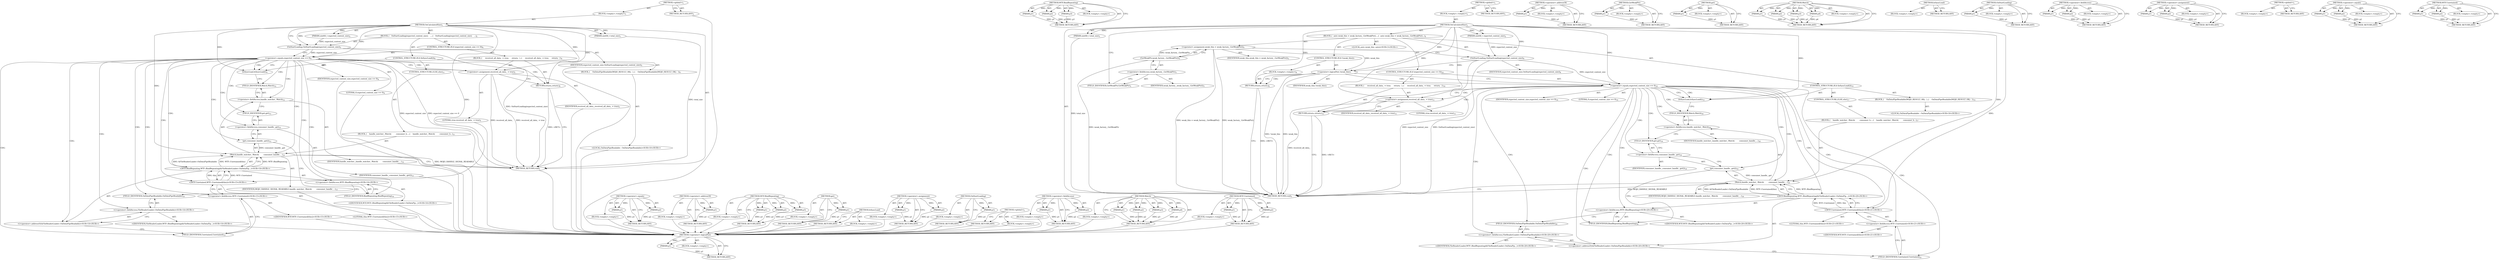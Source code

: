digraph "WTF.Unretained" {
vulnerable_93 [label=<(METHOD,Watch)>];
vulnerable_94 [label=<(PARAM,p1)>];
vulnerable_95 [label=<(PARAM,p2)>];
vulnerable_96 [label=<(PARAM,p3)>];
vulnerable_97 [label=<(PARAM,p4)>];
vulnerable_98 [label=<(BLOCK,&lt;empty&gt;,&lt;empty&gt;)>];
vulnerable_99 [label=<(METHOD_RETURN,ANY)>];
vulnerable_119 [label=<(METHOD,WTF.Unretained)>];
vulnerable_120 [label=<(PARAM,p1)>];
vulnerable_121 [label=<(PARAM,p2)>];
vulnerable_122 [label=<(BLOCK,&lt;empty&gt;,&lt;empty&gt;)>];
vulnerable_123 [label=<(METHOD_RETURN,ANY)>];
vulnerable_6 [label=<(METHOD,&lt;global&gt;)<SUB>1</SUB>>];
vulnerable_7 [label=<(BLOCK,&lt;empty&gt;,&lt;empty&gt;)<SUB>1</SUB>>];
vulnerable_8 [label=<(METHOD,OnCalculatedSize)<SUB>1</SUB>>];
vulnerable_9 [label=<(PARAM,uint64_t total_size)<SUB>1</SUB>>];
vulnerable_10 [label=<(PARAM,uint64_t expected_content_size)<SUB>2</SUB>>];
vulnerable_11 [label=<(BLOCK,{
   OnStartLoading(expected_content_size);
   ...,{
   OnStartLoading(expected_content_size);
   ...)<SUB>2</SUB>>];
vulnerable_12 [label=<(OnStartLoading,OnStartLoading(expected_content_size))<SUB>3</SUB>>];
vulnerable_13 [label=<(IDENTIFIER,expected_content_size,OnStartLoading(expected_content_size))<SUB>3</SUB>>];
vulnerable_14 [label=<(CONTROL_STRUCTURE,IF,if (expected_content_size == 0))<SUB>4</SUB>>];
vulnerable_15 [label=<(&lt;operator&gt;.equals,expected_content_size == 0)<SUB>4</SUB>>];
vulnerable_16 [label=<(IDENTIFIER,expected_content_size,expected_content_size == 0)<SUB>4</SUB>>];
vulnerable_17 [label=<(LITERAL,0,expected_content_size == 0)<SUB>4</SUB>>];
vulnerable_18 [label=<(BLOCK,{
     received_all_data_ = true;
     return;
  },{
     received_all_data_ = true;
     return;
  })<SUB>4</SUB>>];
vulnerable_19 [label=<(&lt;operator&gt;.assignment,received_all_data_ = true)<SUB>5</SUB>>];
vulnerable_20 [label=<(IDENTIFIER,received_all_data_,received_all_data_ = true)<SUB>5</SUB>>];
vulnerable_21 [label=<(LITERAL,true,received_all_data_ = true)<SUB>5</SUB>>];
vulnerable_22 [label=<(RETURN,return;,return;)<SUB>6</SUB>>];
vulnerable_23 [label=<(CONTROL_STRUCTURE,IF,if (IsSyncLoad()))<SUB>9</SUB>>];
vulnerable_24 [label=<(IsSyncLoad,IsSyncLoad())<SUB>9</SUB>>];
vulnerable_25 [label=<(BLOCK,{
    OnDataPipeReadable(MOJO_RESULT_OK);
  },{
    OnDataPipeReadable(MOJO_RESULT_OK);
  })<SUB>9</SUB>>];
vulnerable_26 [label="<(LOCAL,OnDataPipeReadable : OnDataPipeReadable)<SUB>10</SUB>>"];
vulnerable_27 [label=<(CONTROL_STRUCTURE,ELSE,else)<SUB>11</SUB>>];
vulnerable_28 [label=<(BLOCK,{
    handle_watcher_.Watch(
        consumer_h...,{
    handle_watcher_.Watch(
        consumer_h...)<SUB>11</SUB>>];
vulnerable_29 [label=<(Watch,handle_watcher_.Watch(
        consumer_handle_...)<SUB>12</SUB>>];
vulnerable_30 [label=<(&lt;operator&gt;.fieldAccess,handle_watcher_.Watch)<SUB>12</SUB>>];
vulnerable_31 [label=<(IDENTIFIER,handle_watcher_,handle_watcher_.Watch(
        consumer_handle_...)<SUB>12</SUB>>];
vulnerable_32 [label=<(FIELD_IDENTIFIER,Watch,Watch)<SUB>12</SUB>>];
vulnerable_33 [label=<(get,consumer_handle_.get())<SUB>13</SUB>>];
vulnerable_34 [label=<(&lt;operator&gt;.fieldAccess,consumer_handle_.get)<SUB>13</SUB>>];
vulnerable_35 [label=<(IDENTIFIER,consumer_handle_,consumer_handle_.get())<SUB>13</SUB>>];
vulnerable_36 [label=<(FIELD_IDENTIFIER,get,get)<SUB>13</SUB>>];
vulnerable_37 [label=<(IDENTIFIER,MOJO_HANDLE_SIGNAL_READABLE,handle_watcher_.Watch(
        consumer_handle_...)<SUB>13</SUB>>];
vulnerable_38 [label="<(WTF.BindRepeating,WTF::BindRepeating(&amp;FileReaderLoader::OnDataPip...)<SUB>14</SUB>>"];
vulnerable_39 [label="<(&lt;operator&gt;.fieldAccess,WTF::BindRepeating)<SUB>14</SUB>>"];
vulnerable_40 [label="<(IDENTIFIER,WTF,WTF::BindRepeating(&amp;FileReaderLoader::OnDataPip...)<SUB>14</SUB>>"];
vulnerable_41 [label=<(FIELD_IDENTIFIER,BindRepeating,BindRepeating)<SUB>14</SUB>>];
vulnerable_42 [label="<(&lt;operator&gt;.addressOf,&amp;FileReaderLoader::OnDataPipeReadable)<SUB>14</SUB>>"];
vulnerable_43 [label="<(&lt;operator&gt;.fieldAccess,FileReaderLoader::OnDataPipeReadable)<SUB>14</SUB>>"];
vulnerable_44 [label="<(IDENTIFIER,FileReaderLoader,WTF::BindRepeating(&amp;FileReaderLoader::OnDataPip...)<SUB>14</SUB>>"];
vulnerable_45 [label=<(FIELD_IDENTIFIER,OnDataPipeReadable,OnDataPipeReadable)<SUB>14</SUB>>];
vulnerable_46 [label="<(WTF.Unretained,WTF::Unretained(this))<SUB>15</SUB>>"];
vulnerable_47 [label="<(&lt;operator&gt;.fieldAccess,WTF::Unretained)<SUB>15</SUB>>"];
vulnerable_48 [label="<(IDENTIFIER,WTF,WTF::Unretained(this))<SUB>15</SUB>>"];
vulnerable_49 [label=<(FIELD_IDENTIFIER,Unretained,Unretained)<SUB>15</SUB>>];
vulnerable_50 [label="<(LITERAL,this,WTF::Unretained(this))<SUB>15</SUB>>"];
vulnerable_51 [label=<(METHOD_RETURN,void)<SUB>1</SUB>>];
vulnerable_53 [label=<(METHOD_RETURN,ANY)<SUB>1</SUB>>];
vulnerable_80 [label=<(METHOD,&lt;operator&gt;.equals)>];
vulnerable_81 [label=<(PARAM,p1)>];
vulnerable_82 [label=<(PARAM,p2)>];
vulnerable_83 [label=<(BLOCK,&lt;empty&gt;,&lt;empty&gt;)>];
vulnerable_84 [label=<(METHOD_RETURN,ANY)>];
vulnerable_115 [label=<(METHOD,&lt;operator&gt;.addressOf)>];
vulnerable_116 [label=<(PARAM,p1)>];
vulnerable_117 [label=<(BLOCK,&lt;empty&gt;,&lt;empty&gt;)>];
vulnerable_118 [label=<(METHOD_RETURN,ANY)>];
vulnerable_109 [label=<(METHOD,WTF.BindRepeating)>];
vulnerable_110 [label=<(PARAM,p1)>];
vulnerable_111 [label=<(PARAM,p2)>];
vulnerable_112 [label=<(PARAM,p3)>];
vulnerable_113 [label=<(BLOCK,&lt;empty&gt;,&lt;empty&gt;)>];
vulnerable_114 [label=<(METHOD_RETURN,ANY)>];
vulnerable_105 [label=<(METHOD,get)>];
vulnerable_106 [label=<(PARAM,p1)>];
vulnerable_107 [label=<(BLOCK,&lt;empty&gt;,&lt;empty&gt;)>];
vulnerable_108 [label=<(METHOD_RETURN,ANY)>];
vulnerable_90 [label=<(METHOD,IsSyncLoad)>];
vulnerable_91 [label=<(BLOCK,&lt;empty&gt;,&lt;empty&gt;)>];
vulnerable_92 [label=<(METHOD_RETURN,ANY)>];
vulnerable_85 [label=<(METHOD,&lt;operator&gt;.assignment)>];
vulnerable_86 [label=<(PARAM,p1)>];
vulnerable_87 [label=<(PARAM,p2)>];
vulnerable_88 [label=<(BLOCK,&lt;empty&gt;,&lt;empty&gt;)>];
vulnerable_89 [label=<(METHOD_RETURN,ANY)>];
vulnerable_76 [label=<(METHOD,OnStartLoading)>];
vulnerable_77 [label=<(PARAM,p1)>];
vulnerable_78 [label=<(BLOCK,&lt;empty&gt;,&lt;empty&gt;)>];
vulnerable_79 [label=<(METHOD_RETURN,ANY)>];
vulnerable_70 [label=<(METHOD,&lt;global&gt;)<SUB>1</SUB>>];
vulnerable_71 [label=<(BLOCK,&lt;empty&gt;,&lt;empty&gt;)>];
vulnerable_72 [label=<(METHOD_RETURN,ANY)>];
vulnerable_100 [label=<(METHOD,&lt;operator&gt;.fieldAccess)>];
vulnerable_101 [label=<(PARAM,p1)>];
vulnerable_102 [label=<(PARAM,p2)>];
vulnerable_103 [label=<(BLOCK,&lt;empty&gt;,&lt;empty&gt;)>];
vulnerable_104 [label=<(METHOD_RETURN,ANY)>];
fixed_108 [label=<(METHOD,&lt;operator&gt;.logicalNot)>];
fixed_109 [label=<(PARAM,p1)>];
fixed_110 [label=<(BLOCK,&lt;empty&gt;,&lt;empty&gt;)>];
fixed_111 [label=<(METHOD_RETURN,ANY)>];
fixed_131 [label=<(METHOD,WTF.BindRepeating)>];
fixed_132 [label=<(PARAM,p1)>];
fixed_133 [label=<(PARAM,p2)>];
fixed_134 [label=<(PARAM,p3)>];
fixed_135 [label=<(BLOCK,&lt;empty&gt;,&lt;empty&gt;)>];
fixed_136 [label=<(METHOD_RETURN,ANY)>];
fixed_6 [label=<(METHOD,&lt;global&gt;)<SUB>1</SUB>>];
fixed_7 [label=<(BLOCK,&lt;empty&gt;,&lt;empty&gt;)<SUB>1</SUB>>];
fixed_8 [label=<(METHOD,OnCalculatedSize)<SUB>1</SUB>>];
fixed_9 [label=<(PARAM,uint64_t total_size)<SUB>1</SUB>>];
fixed_10 [label=<(PARAM,uint64_t expected_content_size)<SUB>2</SUB>>];
fixed_11 [label=<(BLOCK,{
  auto weak_this = weak_factory_.GetWeakPtr()...,{
  auto weak_this = weak_factory_.GetWeakPtr()...)<SUB>2</SUB>>];
fixed_12 [label="<(LOCAL,auto weak_this: auto)<SUB>3</SUB>>"];
fixed_13 [label=<(&lt;operator&gt;.assignment,weak_this = weak_factory_.GetWeakPtr())<SUB>3</SUB>>];
fixed_14 [label=<(IDENTIFIER,weak_this,weak_this = weak_factory_.GetWeakPtr())<SUB>3</SUB>>];
fixed_15 [label=<(GetWeakPtr,weak_factory_.GetWeakPtr())<SUB>3</SUB>>];
fixed_16 [label=<(&lt;operator&gt;.fieldAccess,weak_factory_.GetWeakPtr)<SUB>3</SUB>>];
fixed_17 [label=<(IDENTIFIER,weak_factory_,weak_factory_.GetWeakPtr())<SUB>3</SUB>>];
fixed_18 [label=<(FIELD_IDENTIFIER,GetWeakPtr,GetWeakPtr)<SUB>3</SUB>>];
fixed_19 [label=<(OnStartLoading,OnStartLoading(expected_content_size))<SUB>4</SUB>>];
fixed_20 [label=<(IDENTIFIER,expected_content_size,OnStartLoading(expected_content_size))<SUB>4</SUB>>];
fixed_21 [label=<(CONTROL_STRUCTURE,IF,if (!weak_this))<SUB>7</SUB>>];
fixed_22 [label=<(&lt;operator&gt;.logicalNot,!weak_this)<SUB>7</SUB>>];
fixed_23 [label=<(IDENTIFIER,weak_this,!weak_this)<SUB>7</SUB>>];
fixed_24 [label=<(BLOCK,&lt;empty&gt;,&lt;empty&gt;)<SUB>8</SUB>>];
fixed_25 [label=<(RETURN,return;,return;)<SUB>8</SUB>>];
fixed_26 [label=<(CONTROL_STRUCTURE,IF,if (expected_content_size == 0))<SUB>10</SUB>>];
fixed_27 [label=<(&lt;operator&gt;.equals,expected_content_size == 0)<SUB>10</SUB>>];
fixed_28 [label=<(IDENTIFIER,expected_content_size,expected_content_size == 0)<SUB>10</SUB>>];
fixed_29 [label=<(LITERAL,0,expected_content_size == 0)<SUB>10</SUB>>];
fixed_30 [label=<(BLOCK,{
     received_all_data_ = true;
     return;
  },{
     received_all_data_ = true;
     return;
  })<SUB>10</SUB>>];
fixed_31 [label=<(&lt;operator&gt;.assignment,received_all_data_ = true)<SUB>11</SUB>>];
fixed_32 [label=<(IDENTIFIER,received_all_data_,received_all_data_ = true)<SUB>11</SUB>>];
fixed_33 [label=<(LITERAL,true,received_all_data_ = true)<SUB>11</SUB>>];
fixed_34 [label=<(RETURN,return;,return;)<SUB>12</SUB>>];
fixed_35 [label=<(CONTROL_STRUCTURE,IF,if (IsSyncLoad()))<SUB>15</SUB>>];
fixed_36 [label=<(IsSyncLoad,IsSyncLoad())<SUB>15</SUB>>];
fixed_37 [label=<(BLOCK,{
    OnDataPipeReadable(MOJO_RESULT_OK);
  },{
    OnDataPipeReadable(MOJO_RESULT_OK);
  })<SUB>15</SUB>>];
fixed_38 [label="<(LOCAL,OnDataPipeReadable : OnDataPipeReadable)<SUB>16</SUB>>"];
fixed_39 [label=<(CONTROL_STRUCTURE,ELSE,else)<SUB>17</SUB>>];
fixed_40 [label=<(BLOCK,{
    handle_watcher_.Watch(
        consumer_h...,{
    handle_watcher_.Watch(
        consumer_h...)<SUB>17</SUB>>];
fixed_41 [label=<(Watch,handle_watcher_.Watch(
        consumer_handle_...)<SUB>18</SUB>>];
fixed_42 [label=<(&lt;operator&gt;.fieldAccess,handle_watcher_.Watch)<SUB>18</SUB>>];
fixed_43 [label=<(IDENTIFIER,handle_watcher_,handle_watcher_.Watch(
        consumer_handle_...)<SUB>18</SUB>>];
fixed_44 [label=<(FIELD_IDENTIFIER,Watch,Watch)<SUB>18</SUB>>];
fixed_45 [label=<(get,consumer_handle_.get())<SUB>19</SUB>>];
fixed_46 [label=<(&lt;operator&gt;.fieldAccess,consumer_handle_.get)<SUB>19</SUB>>];
fixed_47 [label=<(IDENTIFIER,consumer_handle_,consumer_handle_.get())<SUB>19</SUB>>];
fixed_48 [label=<(FIELD_IDENTIFIER,get,get)<SUB>19</SUB>>];
fixed_49 [label=<(IDENTIFIER,MOJO_HANDLE_SIGNAL_READABLE,handle_watcher_.Watch(
        consumer_handle_...)<SUB>19</SUB>>];
fixed_50 [label="<(WTF.BindRepeating,WTF::BindRepeating(&amp;FileReaderLoader::OnDataPip...)<SUB>20</SUB>>"];
fixed_51 [label="<(&lt;operator&gt;.fieldAccess,WTF::BindRepeating)<SUB>20</SUB>>"];
fixed_52 [label="<(IDENTIFIER,WTF,WTF::BindRepeating(&amp;FileReaderLoader::OnDataPip...)<SUB>20</SUB>>"];
fixed_53 [label=<(FIELD_IDENTIFIER,BindRepeating,BindRepeating)<SUB>20</SUB>>];
fixed_54 [label="<(&lt;operator&gt;.addressOf,&amp;FileReaderLoader::OnDataPipeReadable)<SUB>20</SUB>>"];
fixed_55 [label="<(&lt;operator&gt;.fieldAccess,FileReaderLoader::OnDataPipeReadable)<SUB>20</SUB>>"];
fixed_56 [label="<(IDENTIFIER,FileReaderLoader,WTF::BindRepeating(&amp;FileReaderLoader::OnDataPip...)<SUB>20</SUB>>"];
fixed_57 [label=<(FIELD_IDENTIFIER,OnDataPipeReadable,OnDataPipeReadable)<SUB>20</SUB>>];
fixed_58 [label="<(WTF.Unretained,WTF::Unretained(this))<SUB>21</SUB>>"];
fixed_59 [label="<(&lt;operator&gt;.fieldAccess,WTF::Unretained)<SUB>21</SUB>>"];
fixed_60 [label="<(IDENTIFIER,WTF,WTF::Unretained(this))<SUB>21</SUB>>"];
fixed_61 [label=<(FIELD_IDENTIFIER,Unretained,Unretained)<SUB>21</SUB>>];
fixed_62 [label="<(LITERAL,this,WTF::Unretained(this))<SUB>21</SUB>>"];
fixed_63 [label=<(METHOD_RETURN,void)<SUB>1</SUB>>];
fixed_65 [label=<(METHOD_RETURN,ANY)<SUB>1</SUB>>];
fixed_137 [label=<(METHOD,&lt;operator&gt;.addressOf)>];
fixed_138 [label=<(PARAM,p1)>];
fixed_139 [label=<(BLOCK,&lt;empty&gt;,&lt;empty&gt;)>];
fixed_140 [label=<(METHOD_RETURN,ANY)>];
fixed_95 [label=<(METHOD,GetWeakPtr)>];
fixed_96 [label=<(PARAM,p1)>];
fixed_97 [label=<(BLOCK,&lt;empty&gt;,&lt;empty&gt;)>];
fixed_98 [label=<(METHOD_RETURN,ANY)>];
fixed_127 [label=<(METHOD,get)>];
fixed_128 [label=<(PARAM,p1)>];
fixed_129 [label=<(BLOCK,&lt;empty&gt;,&lt;empty&gt;)>];
fixed_130 [label=<(METHOD_RETURN,ANY)>];
fixed_120 [label=<(METHOD,Watch)>];
fixed_121 [label=<(PARAM,p1)>];
fixed_122 [label=<(PARAM,p2)>];
fixed_123 [label=<(PARAM,p3)>];
fixed_124 [label=<(PARAM,p4)>];
fixed_125 [label=<(BLOCK,&lt;empty&gt;,&lt;empty&gt;)>];
fixed_126 [label=<(METHOD_RETURN,ANY)>];
fixed_117 [label=<(METHOD,IsSyncLoad)>];
fixed_118 [label=<(BLOCK,&lt;empty&gt;,&lt;empty&gt;)>];
fixed_119 [label=<(METHOD_RETURN,ANY)>];
fixed_104 [label=<(METHOD,OnStartLoading)>];
fixed_105 [label=<(PARAM,p1)>];
fixed_106 [label=<(BLOCK,&lt;empty&gt;,&lt;empty&gt;)>];
fixed_107 [label=<(METHOD_RETURN,ANY)>];
fixed_99 [label=<(METHOD,&lt;operator&gt;.fieldAccess)>];
fixed_100 [label=<(PARAM,p1)>];
fixed_101 [label=<(PARAM,p2)>];
fixed_102 [label=<(BLOCK,&lt;empty&gt;,&lt;empty&gt;)>];
fixed_103 [label=<(METHOD_RETURN,ANY)>];
fixed_90 [label=<(METHOD,&lt;operator&gt;.assignment)>];
fixed_91 [label=<(PARAM,p1)>];
fixed_92 [label=<(PARAM,p2)>];
fixed_93 [label=<(BLOCK,&lt;empty&gt;,&lt;empty&gt;)>];
fixed_94 [label=<(METHOD_RETURN,ANY)>];
fixed_84 [label=<(METHOD,&lt;global&gt;)<SUB>1</SUB>>];
fixed_85 [label=<(BLOCK,&lt;empty&gt;,&lt;empty&gt;)>];
fixed_86 [label=<(METHOD_RETURN,ANY)>];
fixed_112 [label=<(METHOD,&lt;operator&gt;.equals)>];
fixed_113 [label=<(PARAM,p1)>];
fixed_114 [label=<(PARAM,p2)>];
fixed_115 [label=<(BLOCK,&lt;empty&gt;,&lt;empty&gt;)>];
fixed_116 [label=<(METHOD_RETURN,ANY)>];
fixed_141 [label=<(METHOD,WTF.Unretained)>];
fixed_142 [label=<(PARAM,p1)>];
fixed_143 [label=<(PARAM,p2)>];
fixed_144 [label=<(BLOCK,&lt;empty&gt;,&lt;empty&gt;)>];
fixed_145 [label=<(METHOD_RETURN,ANY)>];
vulnerable_93 -> vulnerable_94  [key=0, label="AST: "];
vulnerable_93 -> vulnerable_94  [key=1, label="DDG: "];
vulnerable_93 -> vulnerable_98  [key=0, label="AST: "];
vulnerable_93 -> vulnerable_95  [key=0, label="AST: "];
vulnerable_93 -> vulnerable_95  [key=1, label="DDG: "];
vulnerable_93 -> vulnerable_99  [key=0, label="AST: "];
vulnerable_93 -> vulnerable_99  [key=1, label="CFG: "];
vulnerable_93 -> vulnerable_96  [key=0, label="AST: "];
vulnerable_93 -> vulnerable_96  [key=1, label="DDG: "];
vulnerable_93 -> vulnerable_97  [key=0, label="AST: "];
vulnerable_93 -> vulnerable_97  [key=1, label="DDG: "];
vulnerable_94 -> vulnerable_99  [key=0, label="DDG: p1"];
vulnerable_95 -> vulnerable_99  [key=0, label="DDG: p2"];
vulnerable_96 -> vulnerable_99  [key=0, label="DDG: p3"];
vulnerable_97 -> vulnerable_99  [key=0, label="DDG: p4"];
vulnerable_98 -> fixed_108  [key=0];
vulnerable_99 -> fixed_108  [key=0];
vulnerable_119 -> vulnerable_120  [key=0, label="AST: "];
vulnerable_119 -> vulnerable_120  [key=1, label="DDG: "];
vulnerable_119 -> vulnerable_122  [key=0, label="AST: "];
vulnerable_119 -> vulnerable_121  [key=0, label="AST: "];
vulnerable_119 -> vulnerable_121  [key=1, label="DDG: "];
vulnerable_119 -> vulnerable_123  [key=0, label="AST: "];
vulnerable_119 -> vulnerable_123  [key=1, label="CFG: "];
vulnerable_120 -> vulnerable_123  [key=0, label="DDG: p1"];
vulnerable_121 -> vulnerable_123  [key=0, label="DDG: p2"];
vulnerable_122 -> fixed_108  [key=0];
vulnerable_123 -> fixed_108  [key=0];
vulnerable_6 -> vulnerable_7  [key=0, label="AST: "];
vulnerable_6 -> vulnerable_53  [key=0, label="AST: "];
vulnerable_6 -> vulnerable_53  [key=1, label="CFG: "];
vulnerable_7 -> vulnerable_8  [key=0, label="AST: "];
vulnerable_8 -> vulnerable_9  [key=0, label="AST: "];
vulnerable_8 -> vulnerable_9  [key=1, label="DDG: "];
vulnerable_8 -> vulnerable_10  [key=0, label="AST: "];
vulnerable_8 -> vulnerable_10  [key=1, label="DDG: "];
vulnerable_8 -> vulnerable_11  [key=0, label="AST: "];
vulnerable_8 -> vulnerable_51  [key=0, label="AST: "];
vulnerable_8 -> vulnerable_12  [key=0, label="CFG: "];
vulnerable_8 -> vulnerable_12  [key=1, label="DDG: "];
vulnerable_8 -> vulnerable_24  [key=0, label="DDG: "];
vulnerable_8 -> vulnerable_15  [key=0, label="DDG: "];
vulnerable_8 -> vulnerable_19  [key=0, label="DDG: "];
vulnerable_8 -> vulnerable_22  [key=0, label="DDG: "];
vulnerable_8 -> vulnerable_29  [key=0, label="DDG: "];
vulnerable_8 -> vulnerable_46  [key=0, label="DDG: "];
vulnerable_9 -> vulnerable_51  [key=0, label="DDG: total_size"];
vulnerable_10 -> vulnerable_12  [key=0, label="DDG: expected_content_size"];
vulnerable_11 -> vulnerable_12  [key=0, label="AST: "];
vulnerable_11 -> vulnerable_14  [key=0, label="AST: "];
vulnerable_11 -> vulnerable_23  [key=0, label="AST: "];
vulnerable_12 -> vulnerable_13  [key=0, label="AST: "];
vulnerable_12 -> vulnerable_15  [key=0, label="CFG: "];
vulnerable_12 -> vulnerable_15  [key=1, label="DDG: expected_content_size"];
vulnerable_12 -> vulnerable_51  [key=0, label="DDG: OnStartLoading(expected_content_size)"];
vulnerable_13 -> fixed_108  [key=0];
vulnerable_14 -> vulnerable_15  [key=0, label="AST: "];
vulnerable_14 -> vulnerable_18  [key=0, label="AST: "];
vulnerable_15 -> vulnerable_16  [key=0, label="AST: "];
vulnerable_15 -> vulnerable_17  [key=0, label="AST: "];
vulnerable_15 -> vulnerable_24  [key=0, label="CFG: "];
vulnerable_15 -> vulnerable_24  [key=1, label="CDG: "];
vulnerable_15 -> vulnerable_19  [key=0, label="CFG: "];
vulnerable_15 -> vulnerable_19  [key=1, label="CDG: "];
vulnerable_15 -> vulnerable_51  [key=0, label="DDG: expected_content_size"];
vulnerable_15 -> vulnerable_51  [key=1, label="DDG: expected_content_size == 0"];
vulnerable_15 -> vulnerable_47  [key=0, label="CDG: "];
vulnerable_15 -> vulnerable_30  [key=0, label="CDG: "];
vulnerable_15 -> vulnerable_34  [key=0, label="CDG: "];
vulnerable_15 -> vulnerable_32  [key=0, label="CDG: "];
vulnerable_15 -> vulnerable_49  [key=0, label="CDG: "];
vulnerable_15 -> vulnerable_33  [key=0, label="CDG: "];
vulnerable_15 -> vulnerable_42  [key=0, label="CDG: "];
vulnerable_15 -> vulnerable_36  [key=0, label="CDG: "];
vulnerable_15 -> vulnerable_46  [key=0, label="CDG: "];
vulnerable_15 -> vulnerable_38  [key=0, label="CDG: "];
vulnerable_15 -> vulnerable_22  [key=0, label="CDG: "];
vulnerable_15 -> vulnerable_41  [key=0, label="CDG: "];
vulnerable_15 -> vulnerable_45  [key=0, label="CDG: "];
vulnerable_15 -> vulnerable_29  [key=0, label="CDG: "];
vulnerable_15 -> vulnerable_39  [key=0, label="CDG: "];
vulnerable_15 -> vulnerable_43  [key=0, label="CDG: "];
vulnerable_16 -> fixed_108  [key=0];
vulnerable_17 -> fixed_108  [key=0];
vulnerable_18 -> vulnerable_19  [key=0, label="AST: "];
vulnerable_18 -> vulnerable_22  [key=0, label="AST: "];
vulnerable_19 -> vulnerable_20  [key=0, label="AST: "];
vulnerable_19 -> vulnerable_21  [key=0, label="AST: "];
vulnerable_19 -> vulnerable_22  [key=0, label="CFG: "];
vulnerable_19 -> vulnerable_51  [key=0, label="DDG: received_all_data_ = true"];
vulnerable_19 -> vulnerable_51  [key=1, label="DDG: received_all_data_"];
vulnerable_20 -> fixed_108  [key=0];
vulnerable_21 -> fixed_108  [key=0];
vulnerable_22 -> vulnerable_51  [key=0, label="CFG: "];
vulnerable_22 -> vulnerable_51  [key=1, label="DDG: &lt;RET&gt;"];
vulnerable_23 -> vulnerable_24  [key=0, label="AST: "];
vulnerable_23 -> vulnerable_25  [key=0, label="AST: "];
vulnerable_23 -> vulnerable_27  [key=0, label="AST: "];
vulnerable_24 -> vulnerable_32  [key=0, label="CFG: "];
vulnerable_25 -> vulnerable_26  [key=0, label="AST: "];
vulnerable_26 -> fixed_108  [key=0];
vulnerable_27 -> vulnerable_28  [key=0, label="AST: "];
vulnerable_28 -> vulnerable_29  [key=0, label="AST: "];
vulnerable_29 -> vulnerable_30  [key=0, label="AST: "];
vulnerable_29 -> vulnerable_33  [key=0, label="AST: "];
vulnerable_29 -> vulnerable_37  [key=0, label="AST: "];
vulnerable_29 -> vulnerable_38  [key=0, label="AST: "];
vulnerable_29 -> vulnerable_51  [key=0, label="CFG: "];
vulnerable_29 -> vulnerable_51  [key=1, label="DDG: MOJO_HANDLE_SIGNAL_READABLE"];
vulnerable_30 -> vulnerable_31  [key=0, label="AST: "];
vulnerable_30 -> vulnerable_32  [key=0, label="AST: "];
vulnerable_30 -> vulnerable_36  [key=0, label="CFG: "];
vulnerable_31 -> fixed_108  [key=0];
vulnerable_32 -> vulnerable_30  [key=0, label="CFG: "];
vulnerable_33 -> vulnerable_34  [key=0, label="AST: "];
vulnerable_33 -> vulnerable_41  [key=0, label="CFG: "];
vulnerable_33 -> vulnerable_29  [key=0, label="DDG: consumer_handle_.get"];
vulnerable_34 -> vulnerable_35  [key=0, label="AST: "];
vulnerable_34 -> vulnerable_36  [key=0, label="AST: "];
vulnerable_34 -> vulnerable_33  [key=0, label="CFG: "];
vulnerable_35 -> fixed_108  [key=0];
vulnerable_36 -> vulnerable_34  [key=0, label="CFG: "];
vulnerable_37 -> fixed_108  [key=0];
vulnerable_38 -> vulnerable_39  [key=0, label="AST: "];
vulnerable_38 -> vulnerable_42  [key=0, label="AST: "];
vulnerable_38 -> vulnerable_46  [key=0, label="AST: "];
vulnerable_38 -> vulnerable_29  [key=0, label="CFG: "];
vulnerable_38 -> vulnerable_29  [key=1, label="DDG: WTF::BindRepeating"];
vulnerable_38 -> vulnerable_29  [key=2, label="DDG: &amp;FileReaderLoader::OnDataPipeReadable"];
vulnerable_38 -> vulnerable_29  [key=3, label="DDG: WTF::Unretained(this)"];
vulnerable_39 -> vulnerable_40  [key=0, label="AST: "];
vulnerable_39 -> vulnerable_41  [key=0, label="AST: "];
vulnerable_39 -> vulnerable_45  [key=0, label="CFG: "];
vulnerable_40 -> fixed_108  [key=0];
vulnerable_41 -> vulnerable_39  [key=0, label="CFG: "];
vulnerable_42 -> vulnerable_43  [key=0, label="AST: "];
vulnerable_42 -> vulnerable_49  [key=0, label="CFG: "];
vulnerable_43 -> vulnerable_44  [key=0, label="AST: "];
vulnerable_43 -> vulnerable_45  [key=0, label="AST: "];
vulnerable_43 -> vulnerable_42  [key=0, label="CFG: "];
vulnerable_44 -> fixed_108  [key=0];
vulnerable_45 -> vulnerable_43  [key=0, label="CFG: "];
vulnerable_46 -> vulnerable_47  [key=0, label="AST: "];
vulnerable_46 -> vulnerable_50  [key=0, label="AST: "];
vulnerable_46 -> vulnerable_38  [key=0, label="CFG: "];
vulnerable_46 -> vulnerable_38  [key=1, label="DDG: WTF::Unretained"];
vulnerable_46 -> vulnerable_38  [key=2, label="DDG: this"];
vulnerable_47 -> vulnerable_48  [key=0, label="AST: "];
vulnerable_47 -> vulnerable_49  [key=0, label="AST: "];
vulnerable_47 -> vulnerable_46  [key=0, label="CFG: "];
vulnerable_48 -> fixed_108  [key=0];
vulnerable_49 -> vulnerable_47  [key=0, label="CFG: "];
vulnerable_50 -> fixed_108  [key=0];
vulnerable_51 -> fixed_108  [key=0];
vulnerable_53 -> fixed_108  [key=0];
vulnerable_80 -> vulnerable_81  [key=0, label="AST: "];
vulnerable_80 -> vulnerable_81  [key=1, label="DDG: "];
vulnerable_80 -> vulnerable_83  [key=0, label="AST: "];
vulnerable_80 -> vulnerable_82  [key=0, label="AST: "];
vulnerable_80 -> vulnerable_82  [key=1, label="DDG: "];
vulnerable_80 -> vulnerable_84  [key=0, label="AST: "];
vulnerable_80 -> vulnerable_84  [key=1, label="CFG: "];
vulnerable_81 -> vulnerable_84  [key=0, label="DDG: p1"];
vulnerable_82 -> vulnerable_84  [key=0, label="DDG: p2"];
vulnerable_83 -> fixed_108  [key=0];
vulnerable_84 -> fixed_108  [key=0];
vulnerable_115 -> vulnerable_116  [key=0, label="AST: "];
vulnerable_115 -> vulnerable_116  [key=1, label="DDG: "];
vulnerable_115 -> vulnerable_117  [key=0, label="AST: "];
vulnerable_115 -> vulnerable_118  [key=0, label="AST: "];
vulnerable_115 -> vulnerable_118  [key=1, label="CFG: "];
vulnerable_116 -> vulnerable_118  [key=0, label="DDG: p1"];
vulnerable_117 -> fixed_108  [key=0];
vulnerable_118 -> fixed_108  [key=0];
vulnerable_109 -> vulnerable_110  [key=0, label="AST: "];
vulnerable_109 -> vulnerable_110  [key=1, label="DDG: "];
vulnerable_109 -> vulnerable_113  [key=0, label="AST: "];
vulnerable_109 -> vulnerable_111  [key=0, label="AST: "];
vulnerable_109 -> vulnerable_111  [key=1, label="DDG: "];
vulnerable_109 -> vulnerable_114  [key=0, label="AST: "];
vulnerable_109 -> vulnerable_114  [key=1, label="CFG: "];
vulnerable_109 -> vulnerable_112  [key=0, label="AST: "];
vulnerable_109 -> vulnerable_112  [key=1, label="DDG: "];
vulnerable_110 -> vulnerable_114  [key=0, label="DDG: p1"];
vulnerable_111 -> vulnerable_114  [key=0, label="DDG: p2"];
vulnerable_112 -> vulnerable_114  [key=0, label="DDG: p3"];
vulnerable_113 -> fixed_108  [key=0];
vulnerable_114 -> fixed_108  [key=0];
vulnerable_105 -> vulnerable_106  [key=0, label="AST: "];
vulnerable_105 -> vulnerable_106  [key=1, label="DDG: "];
vulnerable_105 -> vulnerable_107  [key=0, label="AST: "];
vulnerable_105 -> vulnerable_108  [key=0, label="AST: "];
vulnerable_105 -> vulnerable_108  [key=1, label="CFG: "];
vulnerable_106 -> vulnerable_108  [key=0, label="DDG: p1"];
vulnerable_107 -> fixed_108  [key=0];
vulnerable_108 -> fixed_108  [key=0];
vulnerable_90 -> vulnerable_91  [key=0, label="AST: "];
vulnerable_90 -> vulnerable_92  [key=0, label="AST: "];
vulnerable_90 -> vulnerable_92  [key=1, label="CFG: "];
vulnerable_91 -> fixed_108  [key=0];
vulnerable_92 -> fixed_108  [key=0];
vulnerable_85 -> vulnerable_86  [key=0, label="AST: "];
vulnerable_85 -> vulnerable_86  [key=1, label="DDG: "];
vulnerable_85 -> vulnerable_88  [key=0, label="AST: "];
vulnerable_85 -> vulnerable_87  [key=0, label="AST: "];
vulnerable_85 -> vulnerable_87  [key=1, label="DDG: "];
vulnerable_85 -> vulnerable_89  [key=0, label="AST: "];
vulnerable_85 -> vulnerable_89  [key=1, label="CFG: "];
vulnerable_86 -> vulnerable_89  [key=0, label="DDG: p1"];
vulnerable_87 -> vulnerable_89  [key=0, label="DDG: p2"];
vulnerable_88 -> fixed_108  [key=0];
vulnerable_89 -> fixed_108  [key=0];
vulnerable_76 -> vulnerable_77  [key=0, label="AST: "];
vulnerable_76 -> vulnerable_77  [key=1, label="DDG: "];
vulnerable_76 -> vulnerable_78  [key=0, label="AST: "];
vulnerable_76 -> vulnerable_79  [key=0, label="AST: "];
vulnerable_76 -> vulnerable_79  [key=1, label="CFG: "];
vulnerable_77 -> vulnerable_79  [key=0, label="DDG: p1"];
vulnerable_78 -> fixed_108  [key=0];
vulnerable_79 -> fixed_108  [key=0];
vulnerable_70 -> vulnerable_71  [key=0, label="AST: "];
vulnerable_70 -> vulnerable_72  [key=0, label="AST: "];
vulnerable_70 -> vulnerable_72  [key=1, label="CFG: "];
vulnerable_71 -> fixed_108  [key=0];
vulnerable_72 -> fixed_108  [key=0];
vulnerable_100 -> vulnerable_101  [key=0, label="AST: "];
vulnerable_100 -> vulnerable_101  [key=1, label="DDG: "];
vulnerable_100 -> vulnerable_103  [key=0, label="AST: "];
vulnerable_100 -> vulnerable_102  [key=0, label="AST: "];
vulnerable_100 -> vulnerable_102  [key=1, label="DDG: "];
vulnerable_100 -> vulnerable_104  [key=0, label="AST: "];
vulnerable_100 -> vulnerable_104  [key=1, label="CFG: "];
vulnerable_101 -> vulnerable_104  [key=0, label="DDG: p1"];
vulnerable_102 -> vulnerable_104  [key=0, label="DDG: p2"];
vulnerable_103 -> fixed_108  [key=0];
vulnerable_104 -> fixed_108  [key=0];
fixed_108 -> fixed_109  [key=0, label="AST: "];
fixed_108 -> fixed_109  [key=1, label="DDG: "];
fixed_108 -> fixed_110  [key=0, label="AST: "];
fixed_108 -> fixed_111  [key=0, label="AST: "];
fixed_108 -> fixed_111  [key=1, label="CFG: "];
fixed_109 -> fixed_111  [key=0, label="DDG: p1"];
fixed_131 -> fixed_132  [key=0, label="AST: "];
fixed_131 -> fixed_132  [key=1, label="DDG: "];
fixed_131 -> fixed_135  [key=0, label="AST: "];
fixed_131 -> fixed_133  [key=0, label="AST: "];
fixed_131 -> fixed_133  [key=1, label="DDG: "];
fixed_131 -> fixed_136  [key=0, label="AST: "];
fixed_131 -> fixed_136  [key=1, label="CFG: "];
fixed_131 -> fixed_134  [key=0, label="AST: "];
fixed_131 -> fixed_134  [key=1, label="DDG: "];
fixed_132 -> fixed_136  [key=0, label="DDG: p1"];
fixed_133 -> fixed_136  [key=0, label="DDG: p2"];
fixed_134 -> fixed_136  [key=0, label="DDG: p3"];
fixed_6 -> fixed_7  [key=0, label="AST: "];
fixed_6 -> fixed_65  [key=0, label="AST: "];
fixed_6 -> fixed_65  [key=1, label="CFG: "];
fixed_7 -> fixed_8  [key=0, label="AST: "];
fixed_8 -> fixed_9  [key=0, label="AST: "];
fixed_8 -> fixed_9  [key=1, label="DDG: "];
fixed_8 -> fixed_10  [key=0, label="AST: "];
fixed_8 -> fixed_10  [key=1, label="DDG: "];
fixed_8 -> fixed_11  [key=0, label="AST: "];
fixed_8 -> fixed_63  [key=0, label="AST: "];
fixed_8 -> fixed_18  [key=0, label="CFG: "];
fixed_8 -> fixed_19  [key=0, label="DDG: "];
fixed_8 -> fixed_36  [key=0, label="DDG: "];
fixed_8 -> fixed_22  [key=0, label="DDG: "];
fixed_8 -> fixed_25  [key=0, label="DDG: "];
fixed_8 -> fixed_27  [key=0, label="DDG: "];
fixed_8 -> fixed_31  [key=0, label="DDG: "];
fixed_8 -> fixed_34  [key=0, label="DDG: "];
fixed_8 -> fixed_41  [key=0, label="DDG: "];
fixed_8 -> fixed_58  [key=0, label="DDG: "];
fixed_9 -> fixed_63  [key=0, label="DDG: total_size"];
fixed_10 -> fixed_19  [key=0, label="DDG: expected_content_size"];
fixed_11 -> fixed_12  [key=0, label="AST: "];
fixed_11 -> fixed_13  [key=0, label="AST: "];
fixed_11 -> fixed_19  [key=0, label="AST: "];
fixed_11 -> fixed_21  [key=0, label="AST: "];
fixed_11 -> fixed_26  [key=0, label="AST: "];
fixed_11 -> fixed_35  [key=0, label="AST: "];
fixed_13 -> fixed_14  [key=0, label="AST: "];
fixed_13 -> fixed_15  [key=0, label="AST: "];
fixed_13 -> fixed_19  [key=0, label="CFG: "];
fixed_13 -> fixed_63  [key=0, label="DDG: weak_factory_.GetWeakPtr()"];
fixed_13 -> fixed_63  [key=1, label="DDG: weak_this = weak_factory_.GetWeakPtr()"];
fixed_13 -> fixed_22  [key=0, label="DDG: weak_this"];
fixed_15 -> fixed_16  [key=0, label="AST: "];
fixed_15 -> fixed_13  [key=0, label="CFG: "];
fixed_15 -> fixed_13  [key=1, label="DDG: weak_factory_.GetWeakPtr"];
fixed_15 -> fixed_63  [key=0, label="DDG: weak_factory_.GetWeakPtr"];
fixed_16 -> fixed_17  [key=0, label="AST: "];
fixed_16 -> fixed_18  [key=0, label="AST: "];
fixed_16 -> fixed_15  [key=0, label="CFG: "];
fixed_18 -> fixed_16  [key=0, label="CFG: "];
fixed_19 -> fixed_20  [key=0, label="AST: "];
fixed_19 -> fixed_22  [key=0, label="CFG: "];
fixed_19 -> fixed_63  [key=0, label="DDG: expected_content_size"];
fixed_19 -> fixed_63  [key=1, label="DDG: OnStartLoading(expected_content_size)"];
fixed_19 -> fixed_27  [key=0, label="DDG: expected_content_size"];
fixed_21 -> fixed_22  [key=0, label="AST: "];
fixed_21 -> fixed_24  [key=0, label="AST: "];
fixed_22 -> fixed_23  [key=0, label="AST: "];
fixed_22 -> fixed_25  [key=0, label="CFG: "];
fixed_22 -> fixed_25  [key=1, label="CDG: "];
fixed_22 -> fixed_27  [key=0, label="CFG: "];
fixed_22 -> fixed_27  [key=1, label="CDG: "];
fixed_22 -> fixed_63  [key=0, label="DDG: weak_this"];
fixed_22 -> fixed_63  [key=1, label="DDG: !weak_this"];
fixed_24 -> fixed_25  [key=0, label="AST: "];
fixed_25 -> fixed_63  [key=0, label="CFG: "];
fixed_25 -> fixed_63  [key=1, label="DDG: &lt;RET&gt;"];
fixed_26 -> fixed_27  [key=0, label="AST: "];
fixed_26 -> fixed_30  [key=0, label="AST: "];
fixed_27 -> fixed_28  [key=0, label="AST: "];
fixed_27 -> fixed_29  [key=0, label="AST: "];
fixed_27 -> fixed_36  [key=0, label="CFG: "];
fixed_27 -> fixed_36  [key=1, label="CDG: "];
fixed_27 -> fixed_31  [key=0, label="CFG: "];
fixed_27 -> fixed_31  [key=1, label="CDG: "];
fixed_27 -> fixed_34  [key=0, label="CDG: "];
fixed_27 -> fixed_48  [key=0, label="CDG: "];
fixed_27 -> fixed_58  [key=0, label="CDG: "];
fixed_27 -> fixed_61  [key=0, label="CDG: "];
fixed_27 -> fixed_42  [key=0, label="CDG: "];
fixed_27 -> fixed_51  [key=0, label="CDG: "];
fixed_27 -> fixed_57  [key=0, label="CDG: "];
fixed_27 -> fixed_46  [key=0, label="CDG: "];
fixed_27 -> fixed_53  [key=0, label="CDG: "];
fixed_27 -> fixed_41  [key=0, label="CDG: "];
fixed_27 -> fixed_45  [key=0, label="CDG: "];
fixed_27 -> fixed_50  [key=0, label="CDG: "];
fixed_27 -> fixed_59  [key=0, label="CDG: "];
fixed_27 -> fixed_44  [key=0, label="CDG: "];
fixed_27 -> fixed_55  [key=0, label="CDG: "];
fixed_27 -> fixed_54  [key=0, label="CDG: "];
fixed_30 -> fixed_31  [key=0, label="AST: "];
fixed_30 -> fixed_34  [key=0, label="AST: "];
fixed_31 -> fixed_32  [key=0, label="AST: "];
fixed_31 -> fixed_33  [key=0, label="AST: "];
fixed_31 -> fixed_34  [key=0, label="CFG: "];
fixed_31 -> fixed_63  [key=0, label="DDG: received_all_data_"];
fixed_34 -> fixed_63  [key=0, label="CFG: "];
fixed_34 -> fixed_63  [key=1, label="DDG: &lt;RET&gt;"];
fixed_35 -> fixed_36  [key=0, label="AST: "];
fixed_35 -> fixed_37  [key=0, label="AST: "];
fixed_35 -> fixed_39  [key=0, label="AST: "];
fixed_36 -> fixed_44  [key=0, label="CFG: "];
fixed_37 -> fixed_38  [key=0, label="AST: "];
fixed_39 -> fixed_40  [key=0, label="AST: "];
fixed_40 -> fixed_41  [key=0, label="AST: "];
fixed_41 -> fixed_42  [key=0, label="AST: "];
fixed_41 -> fixed_45  [key=0, label="AST: "];
fixed_41 -> fixed_49  [key=0, label="AST: "];
fixed_41 -> fixed_50  [key=0, label="AST: "];
fixed_41 -> fixed_63  [key=0, label="CFG: "];
fixed_41 -> fixed_63  [key=1, label="DDG: MOJO_HANDLE_SIGNAL_READABLE"];
fixed_42 -> fixed_43  [key=0, label="AST: "];
fixed_42 -> fixed_44  [key=0, label="AST: "];
fixed_42 -> fixed_48  [key=0, label="CFG: "];
fixed_44 -> fixed_42  [key=0, label="CFG: "];
fixed_45 -> fixed_46  [key=0, label="AST: "];
fixed_45 -> fixed_53  [key=0, label="CFG: "];
fixed_45 -> fixed_41  [key=0, label="DDG: consumer_handle_.get"];
fixed_46 -> fixed_47  [key=0, label="AST: "];
fixed_46 -> fixed_48  [key=0, label="AST: "];
fixed_46 -> fixed_45  [key=0, label="CFG: "];
fixed_48 -> fixed_46  [key=0, label="CFG: "];
fixed_50 -> fixed_51  [key=0, label="AST: "];
fixed_50 -> fixed_54  [key=0, label="AST: "];
fixed_50 -> fixed_58  [key=0, label="AST: "];
fixed_50 -> fixed_41  [key=0, label="CFG: "];
fixed_50 -> fixed_41  [key=1, label="DDG: WTF::BindRepeating"];
fixed_50 -> fixed_41  [key=2, label="DDG: &amp;FileReaderLoader::OnDataPipeReadable"];
fixed_50 -> fixed_41  [key=3, label="DDG: WTF::Unretained(this)"];
fixed_51 -> fixed_52  [key=0, label="AST: "];
fixed_51 -> fixed_53  [key=0, label="AST: "];
fixed_51 -> fixed_57  [key=0, label="CFG: "];
fixed_53 -> fixed_51  [key=0, label="CFG: "];
fixed_54 -> fixed_55  [key=0, label="AST: "];
fixed_54 -> fixed_61  [key=0, label="CFG: "];
fixed_55 -> fixed_56  [key=0, label="AST: "];
fixed_55 -> fixed_57  [key=0, label="AST: "];
fixed_55 -> fixed_54  [key=0, label="CFG: "];
fixed_57 -> fixed_55  [key=0, label="CFG: "];
fixed_58 -> fixed_59  [key=0, label="AST: "];
fixed_58 -> fixed_62  [key=0, label="AST: "];
fixed_58 -> fixed_50  [key=0, label="CFG: "];
fixed_58 -> fixed_50  [key=1, label="DDG: WTF::Unretained"];
fixed_58 -> fixed_50  [key=2, label="DDG: this"];
fixed_59 -> fixed_60  [key=0, label="AST: "];
fixed_59 -> fixed_61  [key=0, label="AST: "];
fixed_59 -> fixed_58  [key=0, label="CFG: "];
fixed_61 -> fixed_59  [key=0, label="CFG: "];
fixed_137 -> fixed_138  [key=0, label="AST: "];
fixed_137 -> fixed_138  [key=1, label="DDG: "];
fixed_137 -> fixed_139  [key=0, label="AST: "];
fixed_137 -> fixed_140  [key=0, label="AST: "];
fixed_137 -> fixed_140  [key=1, label="CFG: "];
fixed_138 -> fixed_140  [key=0, label="DDG: p1"];
fixed_95 -> fixed_96  [key=0, label="AST: "];
fixed_95 -> fixed_96  [key=1, label="DDG: "];
fixed_95 -> fixed_97  [key=0, label="AST: "];
fixed_95 -> fixed_98  [key=0, label="AST: "];
fixed_95 -> fixed_98  [key=1, label="CFG: "];
fixed_96 -> fixed_98  [key=0, label="DDG: p1"];
fixed_127 -> fixed_128  [key=0, label="AST: "];
fixed_127 -> fixed_128  [key=1, label="DDG: "];
fixed_127 -> fixed_129  [key=0, label="AST: "];
fixed_127 -> fixed_130  [key=0, label="AST: "];
fixed_127 -> fixed_130  [key=1, label="CFG: "];
fixed_128 -> fixed_130  [key=0, label="DDG: p1"];
fixed_120 -> fixed_121  [key=0, label="AST: "];
fixed_120 -> fixed_121  [key=1, label="DDG: "];
fixed_120 -> fixed_125  [key=0, label="AST: "];
fixed_120 -> fixed_122  [key=0, label="AST: "];
fixed_120 -> fixed_122  [key=1, label="DDG: "];
fixed_120 -> fixed_126  [key=0, label="AST: "];
fixed_120 -> fixed_126  [key=1, label="CFG: "];
fixed_120 -> fixed_123  [key=0, label="AST: "];
fixed_120 -> fixed_123  [key=1, label="DDG: "];
fixed_120 -> fixed_124  [key=0, label="AST: "];
fixed_120 -> fixed_124  [key=1, label="DDG: "];
fixed_121 -> fixed_126  [key=0, label="DDG: p1"];
fixed_122 -> fixed_126  [key=0, label="DDG: p2"];
fixed_123 -> fixed_126  [key=0, label="DDG: p3"];
fixed_124 -> fixed_126  [key=0, label="DDG: p4"];
fixed_117 -> fixed_118  [key=0, label="AST: "];
fixed_117 -> fixed_119  [key=0, label="AST: "];
fixed_117 -> fixed_119  [key=1, label="CFG: "];
fixed_104 -> fixed_105  [key=0, label="AST: "];
fixed_104 -> fixed_105  [key=1, label="DDG: "];
fixed_104 -> fixed_106  [key=0, label="AST: "];
fixed_104 -> fixed_107  [key=0, label="AST: "];
fixed_104 -> fixed_107  [key=1, label="CFG: "];
fixed_105 -> fixed_107  [key=0, label="DDG: p1"];
fixed_99 -> fixed_100  [key=0, label="AST: "];
fixed_99 -> fixed_100  [key=1, label="DDG: "];
fixed_99 -> fixed_102  [key=0, label="AST: "];
fixed_99 -> fixed_101  [key=0, label="AST: "];
fixed_99 -> fixed_101  [key=1, label="DDG: "];
fixed_99 -> fixed_103  [key=0, label="AST: "];
fixed_99 -> fixed_103  [key=1, label="CFG: "];
fixed_100 -> fixed_103  [key=0, label="DDG: p1"];
fixed_101 -> fixed_103  [key=0, label="DDG: p2"];
fixed_90 -> fixed_91  [key=0, label="AST: "];
fixed_90 -> fixed_91  [key=1, label="DDG: "];
fixed_90 -> fixed_93  [key=0, label="AST: "];
fixed_90 -> fixed_92  [key=0, label="AST: "];
fixed_90 -> fixed_92  [key=1, label="DDG: "];
fixed_90 -> fixed_94  [key=0, label="AST: "];
fixed_90 -> fixed_94  [key=1, label="CFG: "];
fixed_91 -> fixed_94  [key=0, label="DDG: p1"];
fixed_92 -> fixed_94  [key=0, label="DDG: p2"];
fixed_84 -> fixed_85  [key=0, label="AST: "];
fixed_84 -> fixed_86  [key=0, label="AST: "];
fixed_84 -> fixed_86  [key=1, label="CFG: "];
fixed_112 -> fixed_113  [key=0, label="AST: "];
fixed_112 -> fixed_113  [key=1, label="DDG: "];
fixed_112 -> fixed_115  [key=0, label="AST: "];
fixed_112 -> fixed_114  [key=0, label="AST: "];
fixed_112 -> fixed_114  [key=1, label="DDG: "];
fixed_112 -> fixed_116  [key=0, label="AST: "];
fixed_112 -> fixed_116  [key=1, label="CFG: "];
fixed_113 -> fixed_116  [key=0, label="DDG: p1"];
fixed_114 -> fixed_116  [key=0, label="DDG: p2"];
fixed_141 -> fixed_142  [key=0, label="AST: "];
fixed_141 -> fixed_142  [key=1, label="DDG: "];
fixed_141 -> fixed_144  [key=0, label="AST: "];
fixed_141 -> fixed_143  [key=0, label="AST: "];
fixed_141 -> fixed_143  [key=1, label="DDG: "];
fixed_141 -> fixed_145  [key=0, label="AST: "];
fixed_141 -> fixed_145  [key=1, label="CFG: "];
fixed_142 -> fixed_145  [key=0, label="DDG: p1"];
fixed_143 -> fixed_145  [key=0, label="DDG: p2"];
}
